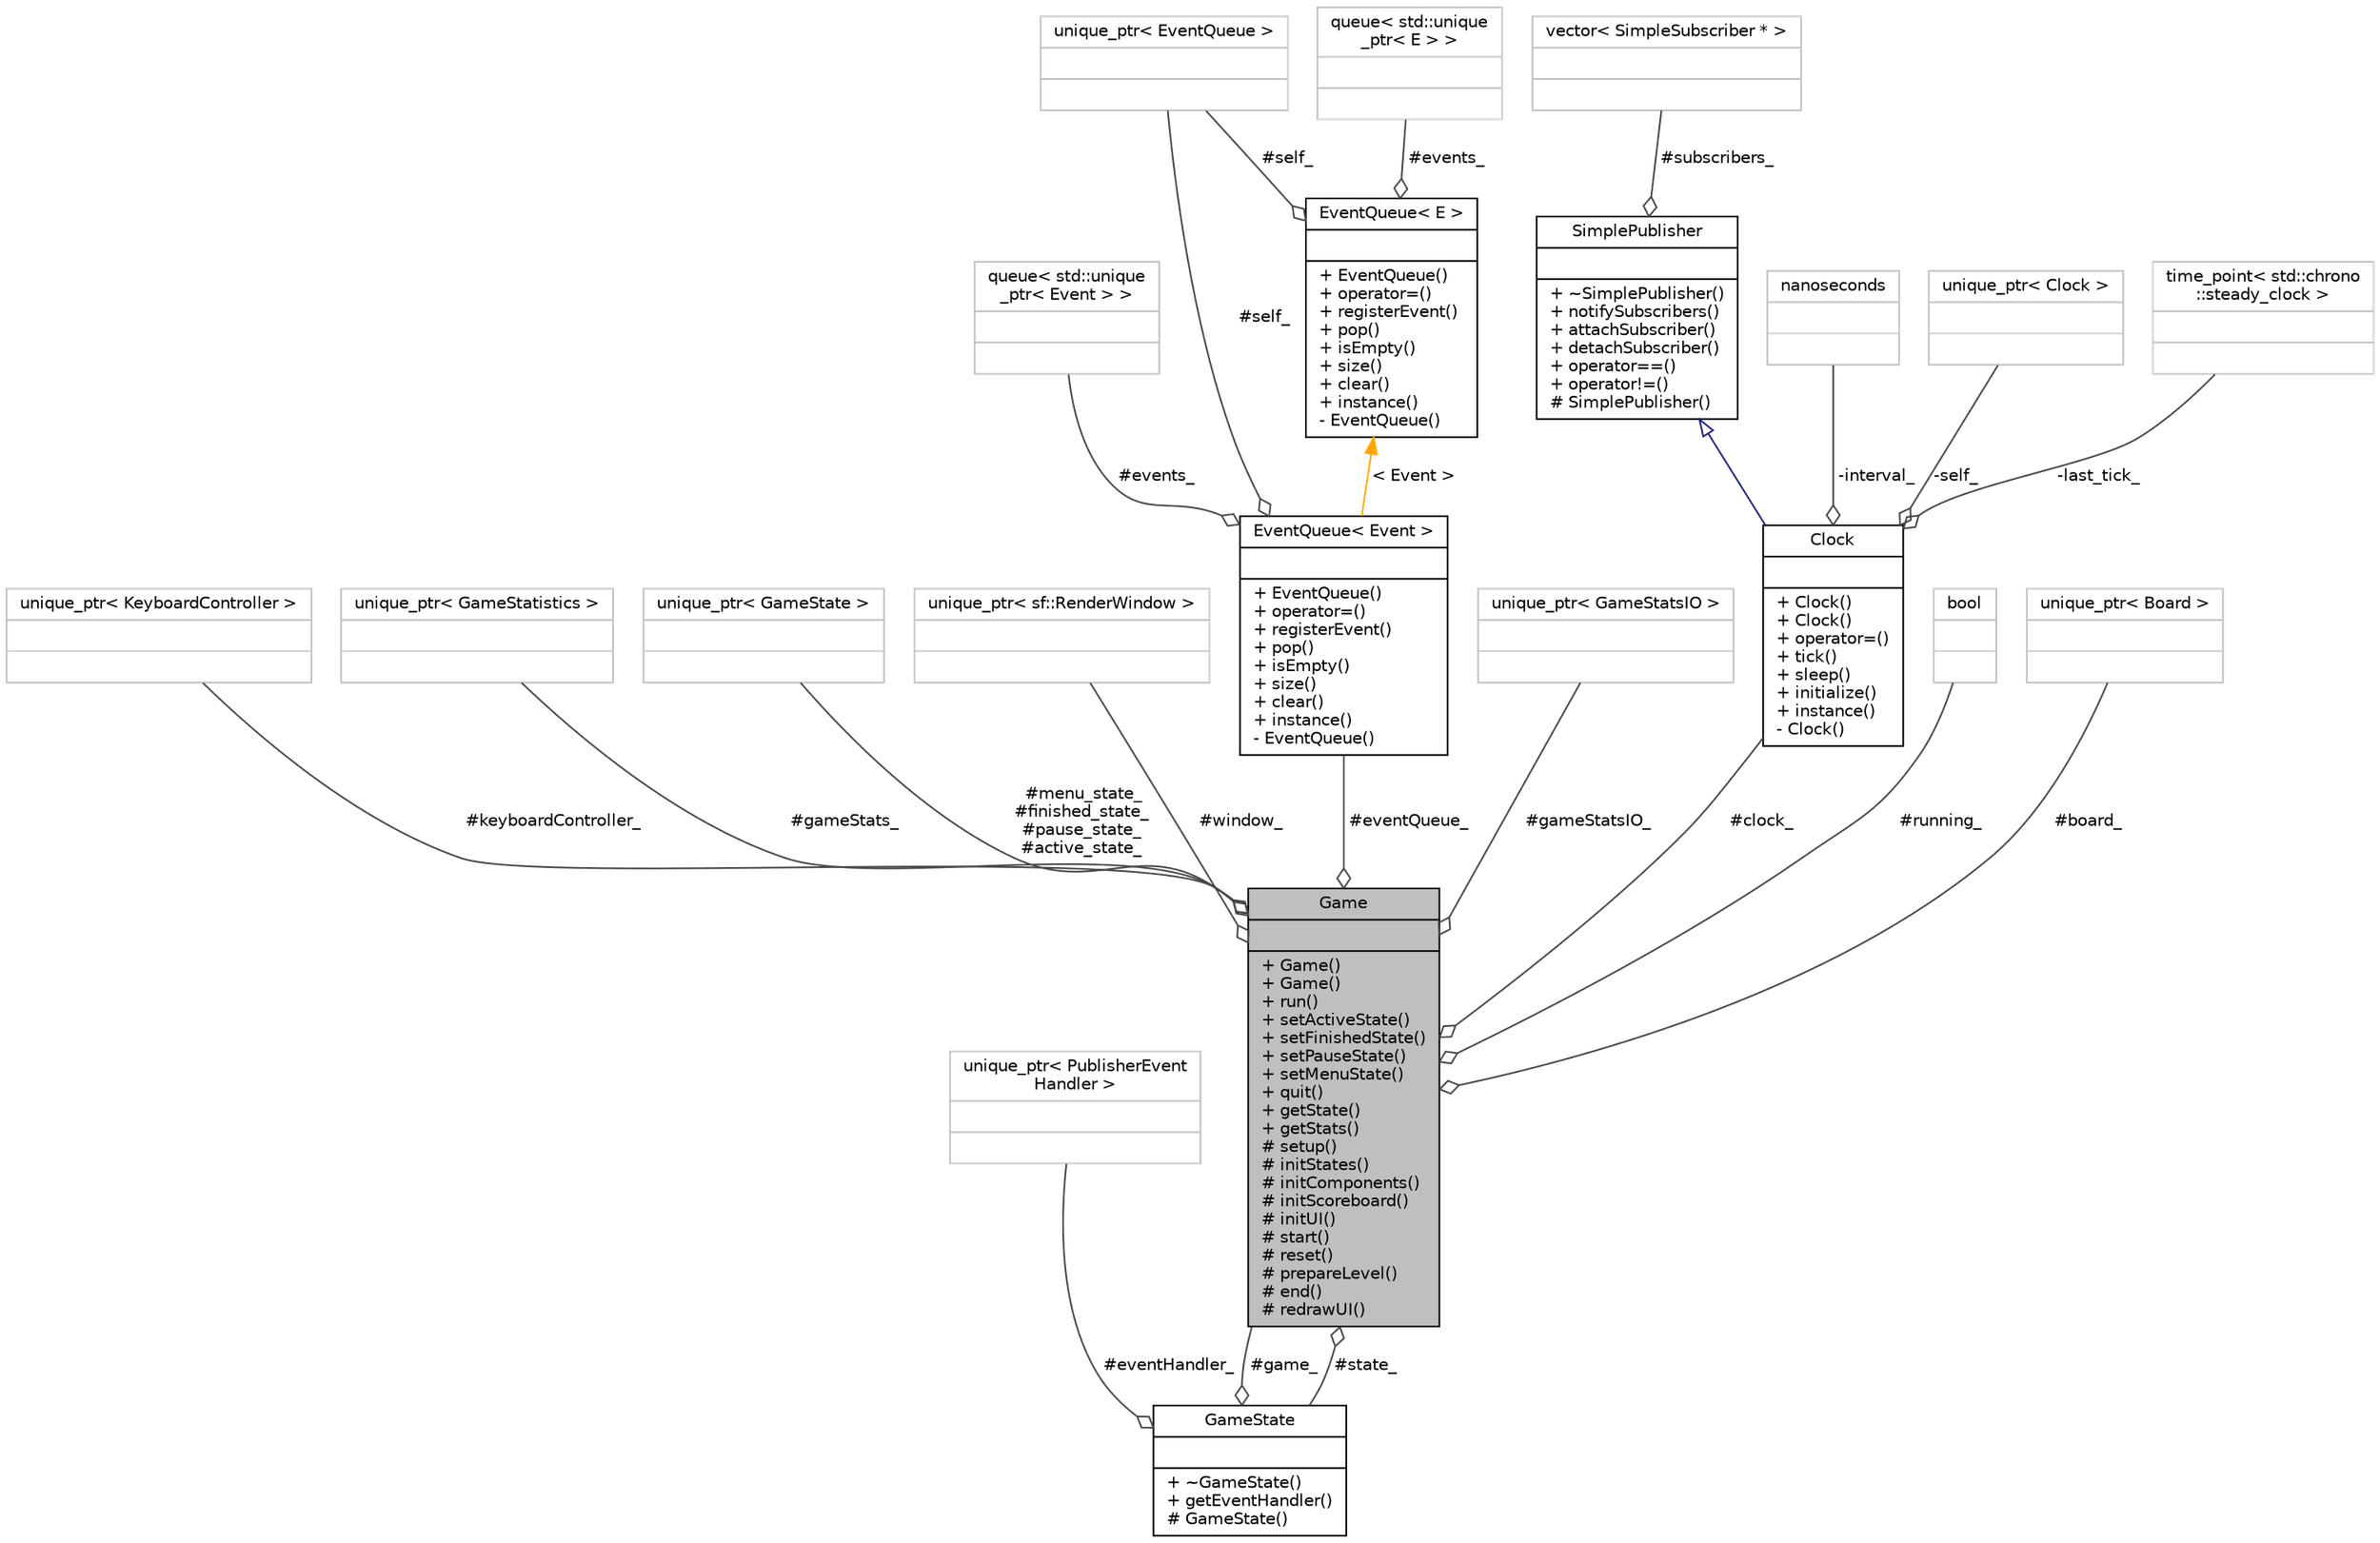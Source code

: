 digraph "Game"
{
 // INTERACTIVE_SVG=YES
 // LATEX_PDF_SIZE
  bgcolor="transparent";
  edge [fontname="Helvetica",fontsize="10",labelfontname="Helvetica",labelfontsize="10"];
  node [fontname="Helvetica",fontsize="10",shape=record];
  Node1 [label="{Game\n||+ Game()\l+ Game()\l+ run()\l+ setActiveState()\l+ setFinishedState()\l+ setPauseState()\l+ setMenuState()\l+ quit()\l+ getState()\l+ getStats()\l# setup()\l# initStates()\l# initComponents()\l# initScoreboard()\l# initUI()\l# start()\l# reset()\l# prepareLevel()\l# end()\l# redrawUI()\l}",height=0.2,width=0.4,color="black", fillcolor="grey75", style="filled", fontcolor="black",tooltip=" "];
  Node2 -> Node1 [color="grey25",fontsize="10",style="solid",label=" #keyboardController_" ,arrowhead="odiamond",fontname="Helvetica"];
  Node2 [label="{unique_ptr\< KeyboardController \>\n||}",height=0.2,width=0.4,color="grey75",tooltip=" "];
  Node3 -> Node1 [color="grey25",fontsize="10",style="solid",label=" #gameStats_" ,arrowhead="odiamond",fontname="Helvetica"];
  Node3 [label="{unique_ptr\< GameStatistics \>\n||}",height=0.2,width=0.4,color="grey75",tooltip=" "];
  Node4 -> Node1 [color="grey25",fontsize="10",style="solid",label=" #menu_state_\n#finished_state_\n#pause_state_\n#active_state_" ,arrowhead="odiamond",fontname="Helvetica"];
  Node4 [label="{unique_ptr\< GameState \>\n||}",height=0.2,width=0.4,color="grey75",tooltip=" "];
  Node5 -> Node1 [color="grey25",fontsize="10",style="solid",label=" #window_" ,arrowhead="odiamond",fontname="Helvetica"];
  Node5 [label="{unique_ptr\< sf::RenderWindow \>\n||}",height=0.2,width=0.4,color="grey75",tooltip=" "];
  Node6 -> Node1 [color="grey25",fontsize="10",style="solid",label=" #eventQueue_" ,arrowhead="odiamond",fontname="Helvetica"];
  Node6 [label="{EventQueue\< Event \>\n||+ EventQueue()\l+ operator=()\l+ registerEvent()\l+ pop()\l+ isEmpty()\l+ size()\l+ clear()\l+ instance()\l- EventQueue()\l}",height=0.2,width=0.4,color="black",URL="$class_event_queue.html",tooltip=" "];
  Node7 -> Node6 [color="grey25",fontsize="10",style="solid",label=" #events_" ,arrowhead="odiamond",fontname="Helvetica"];
  Node7 [label="{queue\< std::unique\l_ptr\< Event \> \>\n||}",height=0.2,width=0.4,color="grey75",tooltip=" "];
  Node8 -> Node6 [color="grey25",fontsize="10",style="solid",label=" #self_" ,arrowhead="odiamond",fontname="Helvetica"];
  Node8 [label="{unique_ptr\< EventQueue \>\n||}",height=0.2,width=0.4,color="grey75",tooltip=" "];
  Node9 -> Node6 [dir="back",color="orange",fontsize="10",style="solid",label=" \< Event \>" ,fontname="Helvetica"];
  Node9 [label="{EventQueue\< E \>\n||+ EventQueue()\l+ operator=()\l+ registerEvent()\l+ pop()\l+ isEmpty()\l+ size()\l+ clear()\l+ instance()\l- EventQueue()\l}",height=0.2,width=0.4,color="black",URL="$class_event_queue.html",tooltip="Singleton class wrapper for std::queue<E>."];
  Node10 -> Node9 [color="grey25",fontsize="10",style="solid",label=" #events_" ,arrowhead="odiamond",fontname="Helvetica"];
  Node10 [label="{queue\< std::unique\l_ptr\< E \> \>\n||}",height=0.2,width=0.4,color="grey75",tooltip=" "];
  Node8 -> Node9 [color="grey25",fontsize="10",style="solid",label=" #self_" ,arrowhead="odiamond",fontname="Helvetica"];
  Node11 -> Node1 [color="grey25",fontsize="10",style="solid",label=" #gameStatsIO_" ,arrowhead="odiamond",fontname="Helvetica"];
  Node11 [label="{unique_ptr\< GameStatsIO \>\n||}",height=0.2,width=0.4,color="grey75",tooltip=" "];
  Node12 -> Node1 [color="grey25",fontsize="10",style="solid",label=" #clock_" ,arrowhead="odiamond",fontname="Helvetica"];
  Node12 [label="{Clock\n||+ Clock()\l+ Clock()\l+ operator=()\l+ tick()\l+ sleep()\l+ initialize()\l+ instance()\l- Clock()\l}",height=0.2,width=0.4,color="black",URL="$class_clock.html",tooltip="Represents an externally controlled clock running at a given frequency."];
  Node13 -> Node12 [dir="back",color="midnightblue",fontsize="10",style="solid",arrowtail="onormal",fontname="Helvetica"];
  Node13 [label="{SimplePublisher\n||+ ~SimplePublisher()\l+ notifySubscribers()\l+ attachSubscriber()\l+ detachSubscriber()\l+ operator==()\l+ operator!=()\l# SimplePublisher()\l}",height=0.2,width=0.4,color="black",URL="$class_simple_publisher.html",tooltip=" "];
  Node14 -> Node13 [color="grey25",fontsize="10",style="solid",label=" #subscribers_" ,arrowhead="odiamond",fontname="Helvetica"];
  Node14 [label="{vector\< SimpleSubscriber * \>\n||}",height=0.2,width=0.4,color="grey75",tooltip=" "];
  Node15 -> Node12 [color="grey25",fontsize="10",style="solid",label=" -interval_" ,arrowhead="odiamond",fontname="Helvetica"];
  Node15 [label="{nanoseconds\n||}",height=0.2,width=0.4,color="grey75",tooltip=" "];
  Node16 -> Node12 [color="grey25",fontsize="10",style="solid",label=" -self_" ,arrowhead="odiamond",fontname="Helvetica"];
  Node16 [label="{unique_ptr\< Clock \>\n||}",height=0.2,width=0.4,color="grey75",tooltip=" "];
  Node17 -> Node12 [color="grey25",fontsize="10",style="solid",label=" -last_tick_" ,arrowhead="odiamond",fontname="Helvetica"];
  Node17 [label="{time_point\< std::chrono\l::steady_clock \>\n||}",height=0.2,width=0.4,color="grey75",tooltip=" "];
  Node18 -> Node1 [color="grey25",fontsize="10",style="solid",label=" #running_" ,arrowhead="odiamond",fontname="Helvetica"];
  Node18 [label="{bool\n||}",height=0.2,width=0.4,color="grey75",tooltip=" "];
  Node19 -> Node1 [color="grey25",fontsize="10",style="solid",label=" #board_" ,arrowhead="odiamond",fontname="Helvetica"];
  Node19 [label="{unique_ptr\< Board \>\n||}",height=0.2,width=0.4,color="grey75",tooltip=" "];
  Node20 -> Node1 [color="grey25",fontsize="10",style="solid",label=" #state_" ,arrowhead="odiamond",fontname="Helvetica"];
  Node20 [label="{GameState\n||+ ~GameState()\l+ getEventHandler()\l# GameState()\l}",height=0.2,width=0.4,color="black",URL="$class_game_state.html",tooltip=" "];
  Node1 -> Node20 [color="grey25",fontsize="10",style="solid",label=" #game_" ,arrowhead="odiamond",fontname="Helvetica"];
  Node21 -> Node20 [color="grey25",fontsize="10",style="solid",label=" #eventHandler_" ,arrowhead="odiamond",fontname="Helvetica"];
  Node21 [label="{unique_ptr\< PublisherEvent\lHandler \>\n||}",height=0.2,width=0.4,color="grey75",tooltip=" "];
}
